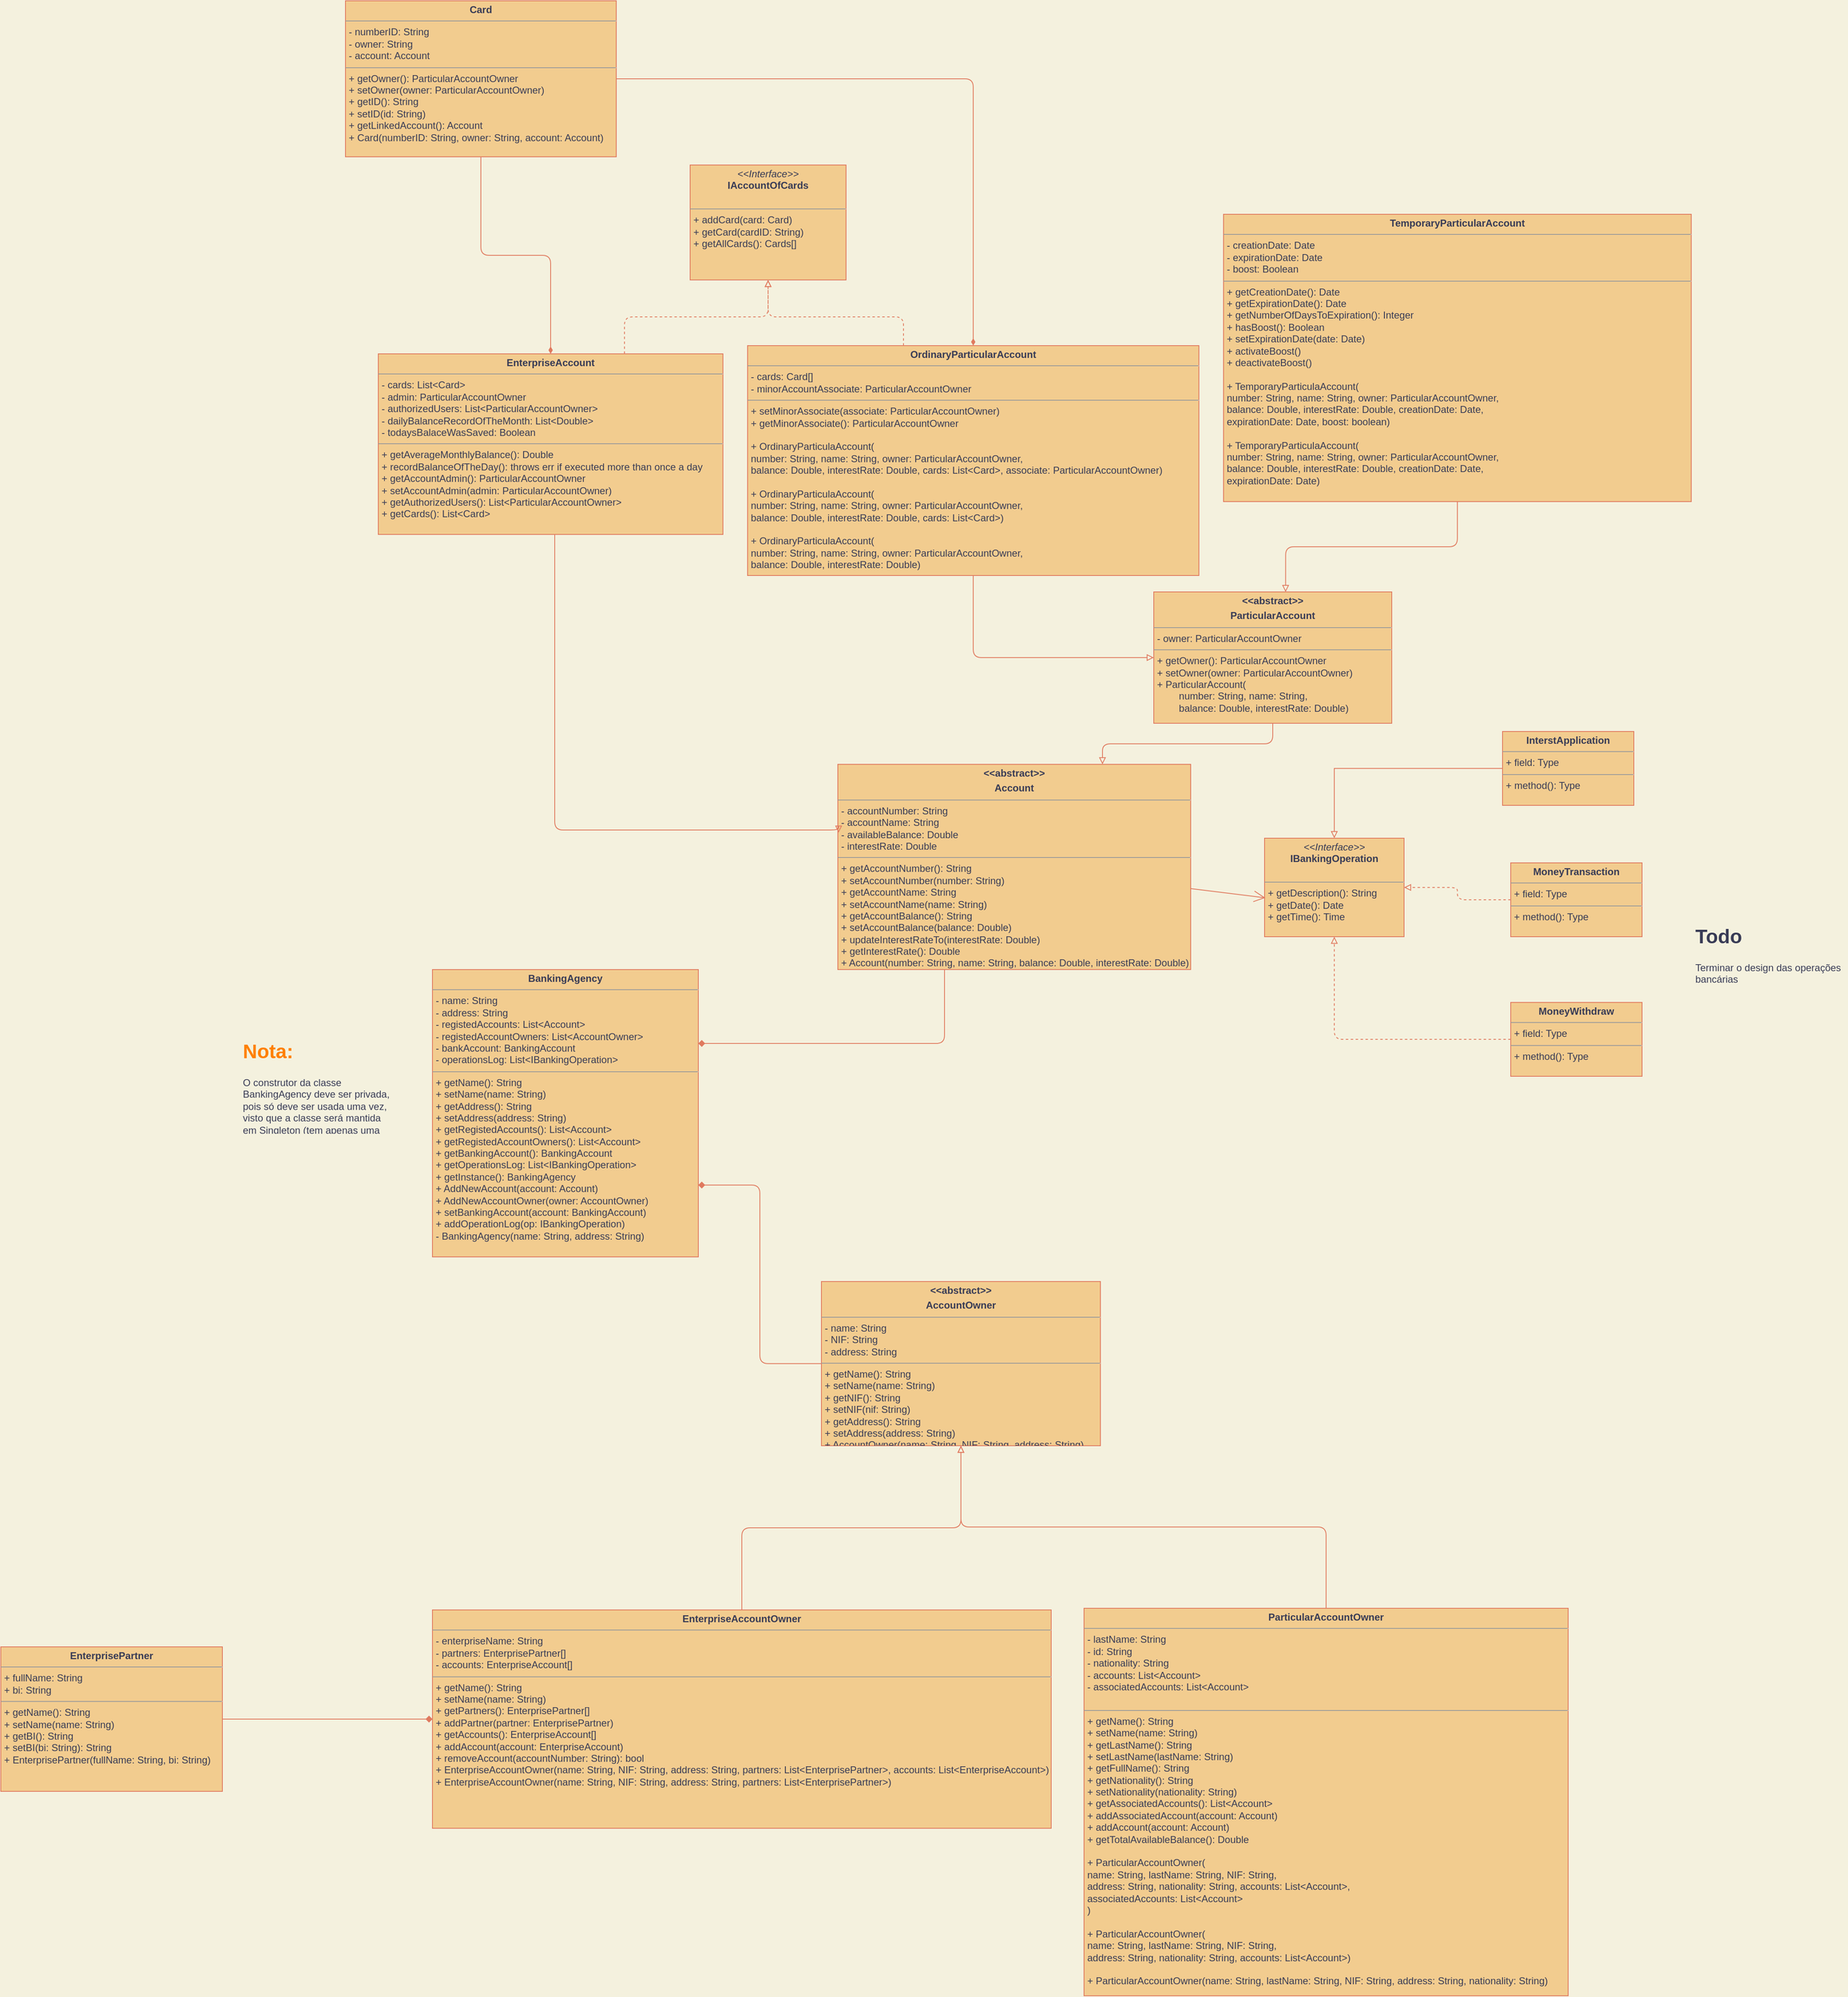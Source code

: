 <mxfile version="19.0.2" type="device" pages="2"><diagram id="ousxWg35AYfjlBtTbZrF" name="Diagrama de Classes"><mxGraphModel dx="2212" dy="2445" grid="1" gridSize="10" guides="1" tooltips="1" connect="1" arrows="1" fold="1" page="1" pageScale="1" pageWidth="1169" pageHeight="827" background="#F4F1DE" math="0" shadow="0"><root><mxCell id="0"/><mxCell id="1" parent="0"/><mxCell id="H2os6TV_ldwRoUmtqTk9-4" value="&lt;p style=&quot;margin:0px;margin-top:4px;text-align:center;&quot;&gt;&lt;i&gt;&amp;lt;&amp;lt;Interface&amp;gt;&amp;gt;&lt;/i&gt;&lt;br&gt;&lt;b&gt;IBankingOperation&lt;/b&gt;&lt;/p&gt;&lt;p style=&quot;margin:0px;margin-left:4px;&quot;&gt;&lt;br&gt;&lt;/p&gt;&lt;hr size=&quot;1&quot;&gt;&lt;p style=&quot;margin:0px;margin-left:4px;&quot;&gt;+ getDescription(): String&lt;/p&gt;&lt;p style=&quot;margin:0px;margin-left:4px;&quot;&gt;+ getDate(): Date&lt;/p&gt;&lt;p style=&quot;margin:0px;margin-left:4px;&quot;&gt;+ getTime(): Time&lt;/p&gt;" style="verticalAlign=top;align=left;overflow=fill;fontSize=12;fontFamily=Helvetica;html=1;rounded=0;sketch=0;fontColor=#393C56;strokeColor=#E07A5F;fillColor=#F2CC8F;" parent="1" vertex="1"><mxGeometry x="430" y="-480" width="170" height="120" as="geometry"/></mxCell><mxCell id="j645YOY_DeDUUwWAoGwS-6" style="edgeStyle=orthogonalEdgeStyle;rounded=1;sketch=0;orthogonalLoop=1;jettySize=auto;html=1;fontColor=#393C56;endArrow=diamond;endFill=1;strokeColor=#E07A5F;fillColor=#F2CC8F;" edge="1" parent="1" source="H2os6TV_ldwRoUmtqTk9-5" target="BHWuH3ZY-TkVMsLBX1ob-4"><mxGeometry relative="1" as="geometry"><Array as="points"><mxPoint x="40" y="-230"/></Array></mxGeometry></mxCell><mxCell id="H2os6TV_ldwRoUmtqTk9-5" value="&lt;p style=&quot;margin:0px;margin-top:4px;text-align:center;&quot;&gt;&lt;b&gt;&amp;lt;&amp;lt;abstract&amp;gt;&amp;gt;&lt;/b&gt;&lt;/p&gt;&lt;p style=&quot;margin:0px;margin-top:4px;text-align:center;&quot;&gt;&lt;b&gt;Account&lt;/b&gt;&lt;/p&gt;&lt;hr size=&quot;1&quot;&gt;&lt;p style=&quot;margin:0px;margin-left:4px;&quot;&gt;- accountNumber: String&lt;/p&gt;&lt;p style=&quot;margin:0px;margin-left:4px;&quot;&gt;- accountName: String&lt;/p&gt;&lt;p style=&quot;margin:0px;margin-left:4px;&quot;&gt;- availableBalance: Double&lt;/p&gt;&lt;p style=&quot;margin:0px;margin-left:4px;&quot;&gt;- interestRate: Double&lt;br&gt;&lt;/p&gt;&lt;hr size=&quot;1&quot;&gt;&lt;p style=&quot;margin:0px;margin-left:4px;&quot;&gt;+ getAccountNumber(): String&lt;/p&gt;&lt;p style=&quot;margin:0px;margin-left:4px;&quot;&gt;+ setAccountNumber(number: String)&lt;/p&gt;&lt;p style=&quot;margin:0px;margin-left:4px;&quot;&gt;+ getAccountName: String&lt;/p&gt;&lt;p style=&quot;margin:0px;margin-left:4px;&quot;&gt;+ setAccountName(name: String)&lt;/p&gt;&lt;p style=&quot;margin:0px;margin-left:4px;&quot;&gt;+ getAccountBalance(): String&lt;/p&gt;&lt;p style=&quot;margin:0px;margin-left:4px;&quot;&gt;+ setAccountBalance(balance: Double)&lt;/p&gt;&lt;p style=&quot;margin: 0px 0px 0px 4px;&quot;&gt;+ updateInterestRateTo(interestRate: Double)&lt;/p&gt;&lt;p style=&quot;margin: 0px 0px 0px 4px;&quot;&gt;+ getInterestRate(): Double&lt;/p&gt;&lt;p style=&quot;margin: 0px 0px 0px 4px;&quot;&gt;+ Account(number: String, name: String, balance: Double, interestRate: Double)&lt;/p&gt;" style="verticalAlign=top;align=left;overflow=fill;fontSize=12;fontFamily=Helvetica;html=1;rounded=0;sketch=0;fontColor=#393C56;strokeColor=#E07A5F;fillColor=#F2CC8F;" parent="1" vertex="1"><mxGeometry x="-90" y="-570" width="430" height="250" as="geometry"/></mxCell><mxCell id="j645YOY_DeDUUwWAoGwS-8" style="edgeStyle=orthogonalEdgeStyle;rounded=1;sketch=0;orthogonalLoop=1;jettySize=auto;html=1;entryX=0.75;entryY=0;entryDx=0;entryDy=0;fontColor=#393C56;endArrow=block;endFill=0;strokeColor=#E07A5F;fillColor=#F2CC8F;" edge="1" parent="1" source="H2os6TV_ldwRoUmtqTk9-7" target="H2os6TV_ldwRoUmtqTk9-5"><mxGeometry relative="1" as="geometry"/></mxCell><mxCell id="H2os6TV_ldwRoUmtqTk9-7" value="&lt;p style=&quot;margin:0px;margin-top:4px;text-align:center;&quot;&gt;&lt;b&gt;&amp;lt;&amp;lt;abstract&amp;gt;&amp;gt;&lt;/b&gt;&lt;/p&gt;&lt;p style=&quot;margin:0px;margin-top:4px;text-align:center;&quot;&gt;&lt;b&gt;ParticularAccount&lt;/b&gt;&lt;/p&gt;&lt;hr size=&quot;1&quot;&gt;&lt;p style=&quot;margin:0px;margin-left:4px;&quot;&gt;- owner: ParticularAccountOwner&lt;/p&gt;&lt;hr size=&quot;1&quot;&gt;&lt;p style=&quot;margin:0px;margin-left:4px;&quot;&gt;+ getOwner(): ParticularAccountOwner&lt;/p&gt;&lt;p style=&quot;margin:0px;margin-left:4px;&quot;&gt;+ setOwner(owner: ParticularAccountOwner)&lt;/p&gt;&lt;p style=&quot;margin:0px;margin-left:4px;&quot;&gt;+ ParticularAccount(&lt;/p&gt;&lt;p style=&quot;margin:0px;margin-left:4px;&quot;&gt;&lt;span style=&quot;white-space: pre;&quot;&gt;&#9;&lt;/span&gt;number: String, name: String,&lt;/p&gt;&lt;p style=&quot;margin:0px;margin-left:4px;&quot;&gt;&lt;span style=&quot;white-space: pre;&quot;&gt;&#9;&lt;/span&gt;balance: Double, interestRate: Double)&lt;/p&gt;" style="verticalAlign=top;align=left;overflow=fill;fontSize=12;fontFamily=Helvetica;html=1;rounded=0;sketch=0;fontColor=#393C56;strokeColor=#E07A5F;fillColor=#F2CC8F;" parent="1" vertex="1"><mxGeometry x="295" y="-780" width="290" height="160" as="geometry"/></mxCell><mxCell id="-Gj3jbPGeO7V0CyU_rHm-6" style="edgeStyle=orthogonalEdgeStyle;rounded=1;sketch=0;orthogonalLoop=1;jettySize=auto;html=1;entryX=0;entryY=0.5;entryDx=0;entryDy=0;fontColor=#393C56;endArrow=block;endFill=0;strokeColor=#E07A5F;fillColor=#F2CC8F;labelBackgroundColor=#F4F1DE;" parent="1" source="H2os6TV_ldwRoUmtqTk9-10" target="H2os6TV_ldwRoUmtqTk9-7" edge="1"><mxGeometry relative="1" as="geometry"/></mxCell><mxCell id="-Gj3jbPGeO7V0CyU_rHm-12" style="edgeStyle=orthogonalEdgeStyle;rounded=1;sketch=0;orthogonalLoop=1;jettySize=auto;html=1;dashed=1;fontColor=#393C56;endArrow=block;endFill=0;strokeColor=#E07A5F;fillColor=#F2CC8F;labelBackgroundColor=#F4F1DE;" parent="1" source="H2os6TV_ldwRoUmtqTk9-10" target="-Gj3jbPGeO7V0CyU_rHm-1" edge="1"><mxGeometry relative="1" as="geometry"><Array as="points"><mxPoint x="-10" y="-1115"/><mxPoint x="-175" y="-1115"/></Array></mxGeometry></mxCell><mxCell id="H2os6TV_ldwRoUmtqTk9-10" value="&lt;p style=&quot;margin:0px;margin-top:4px;text-align:center;&quot;&gt;&lt;b&gt;OrdinaryParticularAccount&lt;/b&gt;&lt;/p&gt;&lt;hr size=&quot;1&quot;&gt;&lt;p style=&quot;margin:0px;margin-left:4px;&quot;&gt;- cards: Card[]&lt;/p&gt;&lt;p style=&quot;margin:0px;margin-left:4px;&quot;&gt;- minorAccountAssociate: ParticularAccountOwner&lt;/p&gt;&lt;hr size=&quot;1&quot;&gt;&lt;p style=&quot;margin:0px;margin-left:4px;&quot;&gt;&lt;span style=&quot;background-color: initial;&quot;&gt;+ setMinorAssociate(associate: ParticularAccountOwner)&lt;/span&gt;&lt;/p&gt;&lt;p style=&quot;margin:0px;margin-left:4px;&quot;&gt;+ getMinorAssociate(): ParticularAccountOwner&lt;/p&gt;&lt;p style=&quot;margin:0px;margin-left:4px;&quot;&gt;&lt;br&gt;&lt;/p&gt;&lt;p style=&quot;margin:0px;margin-left:4px;&quot;&gt;+ OrdinaryParticulaAccount(&lt;/p&gt;&lt;p style=&quot;margin:0px;margin-left:4px;&quot;&gt;&lt;span style=&quot;&quot;&gt;&#9;&lt;/span&gt;number: String, name: String, owner: ParticularAccountOwner&lt;span style=&quot;background-color: initial;&quot;&gt;,&lt;/span&gt;&lt;/p&gt;&lt;p style=&quot;margin:0px;margin-left:4px;&quot;&gt;&lt;span style=&quot;background-color: initial;&quot;&gt;&lt;span style=&quot;&quot;&gt;&#9;&lt;/span&gt;balance: Double, interestRate: Double, cards: List&amp;lt;Card&amp;gt;, associate: ParticularAccountOwner&lt;/span&gt;&lt;span style=&quot;background-color: initial;&quot;&gt;)&lt;/span&gt;&lt;/p&gt;&lt;p style=&quot;margin:0px;margin-left:4px;&quot;&gt;&lt;span style=&quot;background-color: initial;&quot;&gt;&lt;br&gt;&lt;/span&gt;&lt;/p&gt;&lt;p style=&quot;margin: 0px 0px 0px 4px;&quot;&gt;+ OrdinaryParticulaAccount(&lt;/p&gt;&lt;p style=&quot;margin: 0px 0px 0px 4px;&quot;&gt;&lt;span style=&quot;&quot;&gt;&#9;&lt;/span&gt;number: String, name: String, owner: ParticularAccountOwner&lt;span style=&quot;background-color: initial;&quot;&gt;,&lt;/span&gt;&lt;/p&gt;&lt;p style=&quot;margin: 0px 0px 0px 4px;&quot;&gt;&lt;span style=&quot;background-color: initial;&quot;&gt;&lt;span style=&quot;&quot;&gt;&#9;&lt;/span&gt;balance: Double, interestRate: Double, cards: List&amp;lt;Card&amp;gt;&lt;/span&gt;&lt;span style=&quot;background-color: initial;&quot;&gt;)&lt;/span&gt;&lt;/p&gt;&lt;p style=&quot;margin: 0px 0px 0px 4px;&quot;&gt;&lt;span style=&quot;background-color: initial;&quot;&gt;&lt;br&gt;&lt;/span&gt;&lt;/p&gt;&lt;p style=&quot;margin: 0px 0px 0px 4px;&quot;&gt;+ OrdinaryParticulaAccount(&lt;/p&gt;&lt;p style=&quot;margin: 0px 0px 0px 4px;&quot;&gt;&lt;span style=&quot;&quot;&gt;&#9;&lt;/span&gt;number: String, name: String, owner: ParticularAccountOwner&lt;span style=&quot;background-color: initial;&quot;&gt;,&lt;/span&gt;&lt;/p&gt;&lt;p style=&quot;margin: 0px 0px 0px 4px;&quot;&gt;&lt;span style=&quot;background-color: initial;&quot;&gt;&lt;span style=&quot;&quot;&gt;&#9;&lt;/span&gt;balance: Double, interestRate: Double&lt;/span&gt;&lt;span style=&quot;background-color: initial;&quot;&gt;)&lt;/span&gt;&lt;/p&gt;" style="verticalAlign=top;align=left;overflow=fill;fontSize=12;fontFamily=Helvetica;html=1;rounded=0;sketch=0;fontColor=#393C56;strokeColor=#E07A5F;fillColor=#F2CC8F;" parent="1" vertex="1"><mxGeometry x="-200" y="-1080" width="550" height="280" as="geometry"/></mxCell><mxCell id="-Gj3jbPGeO7V0CyU_rHm-7" style="edgeStyle=orthogonalEdgeStyle;rounded=1;sketch=0;orthogonalLoop=1;jettySize=auto;html=1;entryX=0.554;entryY=0.001;entryDx=0;entryDy=0;entryPerimeter=0;fontColor=#393C56;endArrow=block;endFill=0;strokeColor=#E07A5F;fillColor=#F2CC8F;labelBackgroundColor=#F4F1DE;" parent="1" source="H2os6TV_ldwRoUmtqTk9-11" target="H2os6TV_ldwRoUmtqTk9-7" edge="1"><mxGeometry relative="1" as="geometry"/></mxCell><mxCell id="H2os6TV_ldwRoUmtqTk9-11" value="&lt;p style=&quot;margin:0px;margin-top:4px;text-align:center;&quot;&gt;&lt;b&gt;TemporaryParticularAccount&lt;/b&gt;&lt;/p&gt;&lt;hr size=&quot;1&quot;&gt;&lt;p style=&quot;margin:0px;margin-left:4px;&quot;&gt;- creationDate: Date&lt;/p&gt;&lt;p style=&quot;margin:0px;margin-left:4px;&quot;&gt;- expirationDate: Date&lt;/p&gt;&lt;p style=&quot;margin:0px;margin-left:4px;&quot;&gt;- boost: Boolean&lt;/p&gt;&lt;hr size=&quot;1&quot;&gt;&lt;p style=&quot;margin:0px;margin-left:4px;&quot;&gt;+ getCreationDate(): Date&lt;/p&gt;&lt;p style=&quot;margin:0px;margin-left:4px;&quot;&gt;+ getExpirationDate(): Date&lt;/p&gt;&lt;p style=&quot;margin:0px;margin-left:4px;&quot;&gt;+ getNumberOfDaysToExpiration(): Integer&lt;/p&gt;&lt;p style=&quot;margin:0px;margin-left:4px;&quot;&gt;+ hasBoost(): Boolean&lt;/p&gt;&lt;p style=&quot;margin:0px;margin-left:4px;&quot;&gt;+ setExpirationDate(date: Date)&lt;/p&gt;&lt;p style=&quot;margin:0px;margin-left:4px;&quot;&gt;+ activateBoost()&lt;/p&gt;&lt;p style=&quot;margin:0px;margin-left:4px;&quot;&gt;+ deactivateBoost()&lt;/p&gt;&lt;p style=&quot;margin:0px;margin-left:4px;&quot;&gt;&lt;br&gt;&lt;/p&gt;&lt;p style=&quot;margin: 0px 0px 0px 4px;&quot;&gt;+ TemporaryParticulaAccount(&lt;/p&gt;&lt;p style=&quot;margin: 0px 0px 0px 4px;&quot;&gt;&lt;span style=&quot;&quot;&gt;&#9;&lt;/span&gt;&lt;span style=&quot;&quot;&gt;&#9;&lt;/span&gt;number: String, name: String, owner: ParticularAccountOwner&lt;span style=&quot;background-color: initial;&quot;&gt;,&lt;/span&gt;&lt;/p&gt;&lt;p style=&quot;margin: 0px 0px 0px 4px;&quot;&gt;&lt;span style=&quot;background-color: initial;&quot;&gt;&lt;span style=&quot;&quot;&gt;&#9;&lt;/span&gt;&lt;span style=&quot;&quot;&gt;&#9;&lt;/span&gt;balance: Double, interestRate: Double, creationDate: Date,&lt;/span&gt;&lt;/p&gt;&lt;p style=&quot;margin: 0px 0px 0px 4px;&quot;&gt;&lt;span style=&quot;background-color: initial;&quot;&gt;&lt;span style=&quot;&quot;&gt;&#9;&lt;/span&gt;expirationDate: Date, boost: boolean&lt;/span&gt;&lt;span style=&quot;background-color: initial;&quot;&gt;)&lt;/span&gt;&lt;/p&gt;&lt;p style=&quot;margin: 0px 0px 0px 4px;&quot;&gt;&lt;span style=&quot;background-color: initial;&quot;&gt;&lt;br&gt;&lt;/span&gt;&lt;/p&gt;&lt;p style=&quot;margin: 0px 0px 0px 4px;&quot;&gt;+ TemporaryParticulaAccount(&lt;/p&gt;&lt;p style=&quot;margin: 0px 0px 0px 4px;&quot;&gt;&lt;span style=&quot;&quot;&gt;&#9;&lt;/span&gt;number: String, name: String, owner: ParticularAccountOwner&lt;span style=&quot;background-color: initial;&quot;&gt;,&lt;/span&gt;&lt;/p&gt;&lt;p style=&quot;margin: 0px 0px 0px 4px;&quot;&gt;&lt;span style=&quot;background-color: initial;&quot;&gt;&lt;span style=&quot;&quot;&gt;&#9;&lt;/span&gt;balance: Double, interestRate: Double, creationDate: Date,&lt;/span&gt;&lt;/p&gt;&lt;p style=&quot;margin: 0px 0px 0px 4px;&quot;&gt;&lt;span style=&quot;background-color: initial;&quot;&gt;&lt;span style=&quot;&quot;&gt;&#9;&lt;/span&gt;expirationDate: Date&lt;/span&gt;&lt;span style=&quot;background-color: initial;&quot;&gt;)&lt;/span&gt;&lt;/p&gt;" style="verticalAlign=top;align=left;overflow=fill;fontSize=12;fontFamily=Helvetica;html=1;rounded=0;sketch=0;fontColor=#393C56;strokeColor=#E07A5F;fillColor=#F2CC8F;" parent="1" vertex="1"><mxGeometry x="380" y="-1240" width="570" height="350" as="geometry"/></mxCell><mxCell id="-Gj3jbPGeO7V0CyU_rHm-4" style="edgeStyle=orthogonalEdgeStyle;rounded=1;sketch=0;orthogonalLoop=1;jettySize=auto;html=1;entryX=0.002;entryY=0.333;entryDx=0;entryDy=0;entryPerimeter=0;fontColor=#393C56;endArrow=block;endFill=0;strokeColor=#E07A5F;fillColor=#F2CC8F;labelBackgroundColor=#F4F1DE;" parent="1" source="H2os6TV_ldwRoUmtqTk9-13" target="H2os6TV_ldwRoUmtqTk9-5" edge="1"><mxGeometry relative="1" as="geometry"><Array as="points"><mxPoint x="-435" y="-490"/></Array></mxGeometry></mxCell><mxCell id="-Gj3jbPGeO7V0CyU_rHm-11" style="edgeStyle=orthogonalEdgeStyle;rounded=1;sketch=0;orthogonalLoop=1;jettySize=auto;html=1;fontColor=#393C56;endArrow=block;endFill=0;strokeColor=#E07A5F;fillColor=#F2CC8F;dashed=1;labelBackgroundColor=#F4F1DE;" parent="1" source="H2os6TV_ldwRoUmtqTk9-13" target="-Gj3jbPGeO7V0CyU_rHm-1" edge="1"><mxGeometry relative="1" as="geometry"><Array as="points"><mxPoint x="-350" y="-1115"/><mxPoint x="-175" y="-1115"/></Array></mxGeometry></mxCell><mxCell id="H2os6TV_ldwRoUmtqTk9-13" value="&lt;p style=&quot;margin:0px;margin-top:4px;text-align:center;&quot;&gt;&lt;b&gt;EnterpriseAccount&lt;/b&gt;&lt;/p&gt;&lt;hr size=&quot;1&quot;&gt;&lt;p style=&quot;margin:0px;margin-left:4px;&quot;&gt;- cards: List&amp;lt;Card&amp;gt;&lt;/p&gt;&lt;p style=&quot;margin:0px;margin-left:4px;&quot;&gt;- admin: ParticularAccountOwner&lt;/p&gt;&lt;p style=&quot;margin:0px;margin-left:4px;&quot;&gt;&lt;span style=&quot;background-color: initial;&quot;&gt;- authorizedUsers: List&amp;lt;ParticularAccountOwner&amp;gt;&lt;/span&gt;&lt;br&gt;&lt;/p&gt;&lt;p style=&quot;margin:0px;margin-left:4px;&quot;&gt;- dailyBalanceRecordOfTheMonth: List&amp;lt;Double&amp;gt;&lt;/p&gt;&lt;p style=&quot;margin:0px;margin-left:4px;&quot;&gt;- todaysBalaceWasSaved: Boolean&lt;/p&gt;&lt;hr size=&quot;1&quot;&gt;&lt;p style=&quot;margin:0px;margin-left:4px;&quot;&gt;+ getAverageMonthlyBalance(): Double&lt;/p&gt;&lt;p style=&quot;margin:0px;margin-left:4px;&quot;&gt;+ recordBalanceOfTheDay(): throws err if executed more than once a day&lt;/p&gt;&lt;p style=&quot;margin:0px;margin-left:4px;&quot;&gt;&lt;span style=&quot;background-color: initial;&quot;&gt;+ getAccountAdmin(): ParticularAccountOwner&lt;/span&gt;&lt;br&gt;&lt;/p&gt;&lt;p style=&quot;margin:0px;margin-left:4px;&quot;&gt;+ setAccountAdmin(admin: ParticularAccountOwner)&lt;/p&gt;&lt;p style=&quot;margin:0px;margin-left:4px;&quot;&gt;+ getAuthorizedUsers(): List&amp;lt;ParticularAccountOwner&amp;gt;&lt;/p&gt;&lt;p style=&quot;margin:0px;margin-left:4px;&quot;&gt;+ getCards(): List&amp;lt;Card&amp;gt;&lt;/p&gt;&lt;p style=&quot;margin:0px;margin-left:4px;&quot;&gt;&lt;br&gt;&lt;/p&gt;" style="verticalAlign=top;align=left;overflow=fill;fontSize=12;fontFamily=Helvetica;html=1;rounded=0;sketch=0;fontColor=#393C56;strokeColor=#E07A5F;fillColor=#F2CC8F;" parent="1" vertex="1"><mxGeometry x="-650" y="-1070" width="420" height="220" as="geometry"/></mxCell><mxCell id="-Gj3jbPGeO7V0CyU_rHm-1" value="&lt;p style=&quot;margin:0px;margin-top:4px;text-align:center;&quot;&gt;&lt;i&gt;&amp;lt;&amp;lt;Interface&amp;gt;&amp;gt;&lt;/i&gt;&lt;br&gt;&lt;b&gt;IAccountOfCards&lt;/b&gt;&lt;/p&gt;&lt;p style=&quot;margin:0px;margin-left:4px;&quot;&gt;&lt;br&gt;&lt;/p&gt;&lt;hr size=&quot;1&quot;&gt;&lt;p style=&quot;margin:0px;margin-left:4px;&quot;&gt;+ addCard(card: Card)&lt;/p&gt;&lt;p style=&quot;margin:0px;margin-left:4px;&quot;&gt;+ getCard(cardID: String)&lt;/p&gt;&lt;p style=&quot;margin:0px;margin-left:4px;&quot;&gt;+ getAllCards(): Cards[]&lt;/p&gt;" style="verticalAlign=top;align=left;overflow=fill;fontSize=12;fontFamily=Helvetica;html=1;rounded=0;sketch=0;fontColor=#393C56;strokeColor=#E07A5F;fillColor=#F2CC8F;" parent="1" vertex="1"><mxGeometry x="-270" y="-1300" width="190" height="140" as="geometry"/></mxCell><mxCell id="-Gj3jbPGeO7V0CyU_rHm-9" style="edgeStyle=orthogonalEdgeStyle;rounded=1;sketch=0;orthogonalLoop=1;jettySize=auto;html=1;fontColor=#393C56;endArrow=diamondThin;endFill=1;strokeColor=#E07A5F;fillColor=#F2CC8F;labelBackgroundColor=#F4F1DE;" parent="1" source="-Gj3jbPGeO7V0CyU_rHm-2" target="H2os6TV_ldwRoUmtqTk9-13" edge="1"><mxGeometry relative="1" as="geometry"/></mxCell><mxCell id="-Gj3jbPGeO7V0CyU_rHm-10" style="edgeStyle=orthogonalEdgeStyle;rounded=1;sketch=0;orthogonalLoop=1;jettySize=auto;html=1;entryX=0.5;entryY=0;entryDx=0;entryDy=0;fontColor=#393C56;endArrow=diamondThin;endFill=1;strokeColor=#E07A5F;fillColor=#F2CC8F;labelBackgroundColor=#F4F1DE;" parent="1" source="-Gj3jbPGeO7V0CyU_rHm-2" target="H2os6TV_ldwRoUmtqTk9-10" edge="1"><mxGeometry relative="1" as="geometry"/></mxCell><mxCell id="-Gj3jbPGeO7V0CyU_rHm-2" value="&lt;p style=&quot;margin:0px;margin-top:4px;text-align:center;&quot;&gt;&lt;b&gt;Card&lt;/b&gt;&lt;/p&gt;&lt;hr size=&quot;1&quot;&gt;&lt;p style=&quot;margin:0px;margin-left:4px;&quot;&gt;- numberID: String&lt;/p&gt;&lt;p style=&quot;margin:0px;margin-left:4px;&quot;&gt;- owner: String&lt;/p&gt;&lt;p style=&quot;margin:0px;margin-left:4px;&quot;&gt;- account: Account&lt;/p&gt;&lt;hr size=&quot;1&quot;&gt;&lt;p style=&quot;margin:0px;margin-left:4px;&quot;&gt;+ getOwner(): ParticularAccountOwner&lt;/p&gt;&lt;p style=&quot;margin:0px;margin-left:4px;&quot;&gt;+ setOwner(owner: ParticularAccountOwner)&lt;/p&gt;&lt;p style=&quot;margin:0px;margin-left:4px;&quot;&gt;+ getID(): String&lt;/p&gt;&lt;p style=&quot;margin:0px;margin-left:4px;&quot;&gt;+ setID(id: String)&lt;/p&gt;&lt;p style=&quot;margin:0px;margin-left:4px;&quot;&gt;+ getLinkedAccount(): Account&lt;/p&gt;&lt;p style=&quot;margin:0px;margin-left:4px;&quot;&gt;+ Card(numberID: String, owner: String, account: Account)&lt;/p&gt;" style="verticalAlign=top;align=left;overflow=fill;fontSize=12;fontFamily=Helvetica;html=1;rounded=0;sketch=0;fontColor=#393C56;strokeColor=#E07A5F;fillColor=#F2CC8F;" parent="1" vertex="1"><mxGeometry x="-690" y="-1500" width="330" height="190" as="geometry"/></mxCell><mxCell id="-Gj3jbPGeO7V0CyU_rHm-8" value="" style="endArrow=open;endFill=1;endSize=12;html=1;rounded=1;sketch=0;fontColor=#393C56;strokeColor=#E07A5F;fillColor=#F2CC8F;entryX=0.006;entryY=0.605;entryDx=0;entryDy=0;entryPerimeter=0;labelBackgroundColor=#F4F1DE;" parent="1" source="H2os6TV_ldwRoUmtqTk9-5" target="H2os6TV_ldwRoUmtqTk9-4" edge="1"><mxGeometry width="160" relative="1" as="geometry"><mxPoint x="-140" y="-550" as="sourcePoint"/><mxPoint x="20" y="-550" as="targetPoint"/></mxGeometry></mxCell><mxCell id="j645YOY_DeDUUwWAoGwS-7" style="edgeStyle=orthogonalEdgeStyle;rounded=1;sketch=0;orthogonalLoop=1;jettySize=auto;html=1;entryX=1;entryY=0.75;entryDx=0;entryDy=0;fontColor=#393C56;endArrow=diamond;endFill=1;strokeColor=#E07A5F;fillColor=#F2CC8F;" edge="1" parent="1" source="-Gj3jbPGeO7V0CyU_rHm-13" target="BHWuH3ZY-TkVMsLBX1ob-4"><mxGeometry relative="1" as="geometry"/></mxCell><mxCell id="-Gj3jbPGeO7V0CyU_rHm-13" value="&lt;p style=&quot;margin:0px;margin-top:4px;text-align:center;&quot;&gt;&lt;b&gt;&amp;lt;&amp;lt;abstract&amp;gt;&amp;gt;&lt;/b&gt;&lt;/p&gt;&lt;p style=&quot;margin:0px;margin-top:4px;text-align:center;&quot;&gt;&lt;b&gt;AccountOwner&lt;/b&gt;&lt;/p&gt;&lt;hr size=&quot;1&quot;&gt;&lt;p style=&quot;margin:0px;margin-left:4px;&quot;&gt;- name: String&lt;/p&gt;&lt;p style=&quot;margin:0px;margin-left:4px;&quot;&gt;- NIF: String&lt;/p&gt;&lt;p style=&quot;margin:0px;margin-left:4px;&quot;&gt;- address: String&lt;/p&gt;&lt;hr size=&quot;1&quot;&gt;&lt;p style=&quot;margin:0px;margin-left:4px;&quot;&gt;+ getName(): String&lt;/p&gt;&lt;p style=&quot;margin:0px;margin-left:4px;&quot;&gt;+ setName(name: String)&lt;/p&gt;&lt;p style=&quot;margin:0px;margin-left:4px;&quot;&gt;+ getNIF(): String&lt;/p&gt;&lt;p style=&quot;margin:0px;margin-left:4px;&quot;&gt;+ setNIF(nif: String)&lt;/p&gt;&lt;p style=&quot;margin:0px;margin-left:4px;&quot;&gt;+ getAddress(): String&lt;/p&gt;&lt;p style=&quot;margin:0px;margin-left:4px;&quot;&gt;+ setAddress(address: String)&lt;/p&gt;&lt;p style=&quot;margin:0px;margin-left:4px;&quot;&gt;+ AccountOwner(name: String, NIF: String, address: String)&lt;/p&gt;" style="verticalAlign=top;align=left;overflow=fill;fontSize=12;fontFamily=Helvetica;html=1;rounded=0;sketch=0;fontColor=#393C56;strokeColor=#E07A5F;fillColor=#F2CC8F;" parent="1" vertex="1"><mxGeometry x="-110" y="60" width="340" height="200" as="geometry"/></mxCell><mxCell id="-Gj3jbPGeO7V0CyU_rHm-21" style="edgeStyle=orthogonalEdgeStyle;rounded=1;sketch=0;orthogonalLoop=1;jettySize=auto;html=1;fontColor=#393C56;endArrow=block;endFill=0;strokeColor=#E07A5F;fillColor=#F2CC8F;labelBackgroundColor=#F4F1DE;" parent="1" source="-Gj3jbPGeO7V0CyU_rHm-16" target="-Gj3jbPGeO7V0CyU_rHm-13" edge="1"><mxGeometry relative="1" as="geometry"/></mxCell><mxCell id="-Gj3jbPGeO7V0CyU_rHm-16" value="&lt;p style=&quot;margin:0px;margin-top:4px;text-align:center;&quot;&gt;&lt;b&gt;ParticularAccountOwner&lt;/b&gt;&lt;/p&gt;&lt;hr size=&quot;1&quot;&gt;&lt;p style=&quot;margin:0px;margin-left:4px;&quot;&gt;&lt;span style=&quot;background-color: initial;&quot;&gt;- lastName: String&lt;/span&gt;&lt;/p&gt;&lt;p style=&quot;margin:0px;margin-left:4px;&quot;&gt;- id: String&lt;/p&gt;&lt;p style=&quot;margin:0px;margin-left:4px;&quot;&gt;- nationality: String&lt;/p&gt;&lt;p style=&quot;margin:0px;margin-left:4px;&quot;&gt;- accounts: List&amp;lt;Account&amp;gt;&lt;/p&gt;&lt;p style=&quot;margin:0px;margin-left:4px;&quot;&gt;&lt;span style=&quot;background-color: initial;&quot;&gt;- associatedAccounts: List&amp;lt;Account&amp;gt;&lt;/span&gt;&lt;/p&gt;&lt;br&gt;&lt;hr size=&quot;1&quot;&gt;&lt;p style=&quot;margin:0px;margin-left:4px;&quot;&gt;+ getName(): String&lt;/p&gt;&lt;p style=&quot;margin:0px;margin-left:4px;&quot;&gt;+ setName(name: String)&lt;/p&gt;&lt;p style=&quot;margin:0px;margin-left:4px;&quot;&gt;+ getLastName(): String&lt;/p&gt;&lt;p style=&quot;margin:0px;margin-left:4px;&quot;&gt;+ setLastName(lastName: String)&lt;/p&gt;&lt;p style=&quot;margin:0px;margin-left:4px;&quot;&gt;+ getFullName(): String&lt;/p&gt;&lt;p style=&quot;margin:0px;margin-left:4px;&quot;&gt;+ getNationality(): String&lt;/p&gt;&lt;p style=&quot;margin:0px;margin-left:4px;&quot;&gt;+ setNationality(nationality: String)&lt;/p&gt;&lt;p style=&quot;margin:0px;margin-left:4px;&quot;&gt;+ getAssociatedAccounts(): List&amp;lt;Account&amp;gt;&lt;/p&gt;&lt;p style=&quot;margin:0px;margin-left:4px;&quot;&gt;+ addAssociatedAccount(account: Account)&lt;/p&gt;&lt;p style=&quot;margin:0px;margin-left:4px;&quot;&gt;+ addAccount(account: Account)&lt;/p&gt;&lt;p style=&quot;margin:0px;margin-left:4px;&quot;&gt;+ getTotalAvailableBalance(): Double&lt;/p&gt;&lt;p style=&quot;margin:0px;margin-left:4px;&quot;&gt;&lt;br&gt;&lt;/p&gt;&lt;p style=&quot;margin:0px;margin-left:4px;&quot;&gt;+ ParticularAccountOwner(&lt;/p&gt;&lt;p style=&quot;margin:0px;margin-left:4px;&quot;&gt;&lt;span style=&quot;&quot;&gt;&#9;&lt;/span&gt;name: String, lastName: String, NIF: String,&lt;/p&gt;&lt;p style=&quot;margin:0px;margin-left:4px;&quot;&gt;&lt;span style=&quot;&quot;&gt;&#9;&lt;/span&gt;address: String, nationality: String, accounts: List&amp;lt;Account&amp;gt;,&lt;/p&gt;&lt;p style=&quot;margin:0px;margin-left:4px;&quot;&gt;&lt;span style=&quot;&quot;&gt;&#9;&lt;/span&gt;associatedAccounts: List&amp;lt;Account&amp;gt;&lt;/p&gt;&lt;p style=&quot;margin:0px;margin-left:4px;&quot;&gt;)&lt;/p&gt;&lt;p style=&quot;margin:0px;margin-left:4px;&quot;&gt;&lt;br&gt;&lt;/p&gt;&lt;p style=&quot;margin:0px;margin-left:4px;&quot;&gt;+ ParticularAccountOwner(&lt;/p&gt;&lt;p style=&quot;margin:0px;margin-left:4px;&quot;&gt;&lt;span style=&quot;&quot;&gt;&#9;&lt;/span&gt;name: String, lastName: String, NIF: String,&amp;nbsp;&lt;/p&gt;&lt;p style=&quot;margin:0px;margin-left:4px;&quot;&gt;&lt;span style=&quot;&quot;&gt;&#9;&lt;/span&gt;address: String, nationality: String, accounts: List&amp;lt;Account&amp;gt;)&lt;/p&gt;&lt;p style=&quot;margin:0px;margin-left:4px;&quot;&gt;&lt;br&gt;&lt;/p&gt;&lt;p style=&quot;margin:0px;margin-left:4px;&quot;&gt;+ ParticularAccountOwner(&lt;span style=&quot;background-color: initial;&quot;&gt;name: String, lastName: String, NIF: String,&amp;nbsp;&lt;/span&gt;&lt;span style=&quot;background-color: initial;&quot;&gt;address: String, nationality: String)&lt;/span&gt;&lt;/p&gt;" style="verticalAlign=top;align=left;overflow=fill;fontSize=12;fontFamily=Helvetica;html=1;rounded=0;sketch=0;fontColor=#393C56;strokeColor=#E07A5F;fillColor=#F2CC8F;" parent="1" vertex="1"><mxGeometry x="210" y="458" width="590" height="472" as="geometry"/></mxCell><mxCell id="-Gj3jbPGeO7V0CyU_rHm-20" style="edgeStyle=orthogonalEdgeStyle;rounded=1;sketch=0;orthogonalLoop=1;jettySize=auto;html=1;fontColor=#393C56;endArrow=block;endFill=0;strokeColor=#E07A5F;fillColor=#F2CC8F;labelBackgroundColor=#F4F1DE;" parent="1" source="-Gj3jbPGeO7V0CyU_rHm-17" target="-Gj3jbPGeO7V0CyU_rHm-13" edge="1"><mxGeometry relative="1" as="geometry"/></mxCell><mxCell id="-Gj3jbPGeO7V0CyU_rHm-17" value="&lt;p style=&quot;margin:0px;margin-top:4px;text-align:center;&quot;&gt;&lt;b&gt;EnterpriseAccountOwner&lt;/b&gt;&lt;/p&gt;&lt;hr size=&quot;1&quot;&gt;&lt;p style=&quot;margin:0px;margin-left:4px;&quot;&gt;- enterpriseName: String&lt;/p&gt;&lt;p style=&quot;margin:0px;margin-left:4px;&quot;&gt;- partners: EnterprisePartner[]&lt;/p&gt;&lt;p style=&quot;margin:0px;margin-left:4px;&quot;&gt;- accounts: EnterpriseAccount[]&lt;/p&gt;&lt;hr size=&quot;1&quot;&gt;&lt;p style=&quot;margin:0px;margin-left:4px;&quot;&gt;+ getName(): String&lt;/p&gt;&lt;p style=&quot;margin:0px;margin-left:4px;&quot;&gt;+ setName(name: String)&lt;/p&gt;&lt;p style=&quot;margin:0px;margin-left:4px;&quot;&gt;+ getPartners(): EnterprisePartner[]&lt;/p&gt;&lt;p style=&quot;margin:0px;margin-left:4px;&quot;&gt;+ addPartner(partner: EnterprisePartner)&lt;/p&gt;&lt;p style=&quot;margin:0px;margin-left:4px;&quot;&gt;+ getAccounts(): EnterpriseAccount[]&lt;/p&gt;&lt;p style=&quot;margin:0px;margin-left:4px;&quot;&gt;+ addAccount(account: EnterpriseAccount)&lt;/p&gt;&lt;p style=&quot;margin:0px;margin-left:4px;&quot;&gt;+ removeAccount(accountNumber: String): bool&lt;/p&gt;&lt;p style=&quot;margin:0px;margin-left:4px;&quot;&gt;+ EnterpriseAccountOwner(name: String, NIF: String, address: String, partners: List&amp;lt;EnterprisePartner&amp;gt;, accounts: List&amp;lt;EnterpriseAccount&amp;gt;)&lt;/p&gt;&lt;p style=&quot;margin:0px;margin-left:4px;&quot;&gt;+ EnterpriseAccountOwner(name: String, NIF: String, address: String, partners: List&amp;lt;EnterprisePartner&amp;gt;)&lt;/p&gt;" style="verticalAlign=top;align=left;overflow=fill;fontSize=12;fontFamily=Helvetica;html=1;rounded=0;sketch=0;fontColor=#393C56;strokeColor=#E07A5F;fillColor=#F2CC8F;" parent="1" vertex="1"><mxGeometry x="-584" y="460" width="754" height="266" as="geometry"/></mxCell><mxCell id="-Gj3jbPGeO7V0CyU_rHm-23" style="edgeStyle=orthogonalEdgeStyle;rounded=1;sketch=0;orthogonalLoop=1;jettySize=auto;html=1;fontColor=#393C56;endArrow=diamond;endFill=1;strokeColor=#E07A5F;fillColor=#F2CC8F;labelBackgroundColor=#F4F1DE;" parent="1" source="-Gj3jbPGeO7V0CyU_rHm-18" target="-Gj3jbPGeO7V0CyU_rHm-17" edge="1"><mxGeometry relative="1" as="geometry"/></mxCell><mxCell id="-Gj3jbPGeO7V0CyU_rHm-18" value="&lt;p style=&quot;margin:0px;margin-top:4px;text-align:center;&quot;&gt;&lt;b&gt;EnterprisePartner&lt;/b&gt;&lt;/p&gt;&lt;hr size=&quot;1&quot;&gt;&lt;p style=&quot;margin:0px;margin-left:4px;&quot;&gt;+ fullName: String&lt;/p&gt;&lt;p style=&quot;margin:0px;margin-left:4px;&quot;&gt;+ bi: String&lt;br&gt;&lt;/p&gt;&lt;hr size=&quot;1&quot;&gt;&lt;p style=&quot;margin:0px;margin-left:4px;&quot;&gt;+ getName(): String&lt;/p&gt;&lt;p style=&quot;margin:0px;margin-left:4px;&quot;&gt;+ setName(name: String)&lt;/p&gt;&lt;p style=&quot;margin:0px;margin-left:4px;&quot;&gt;+ getBI(): String&lt;/p&gt;&lt;p style=&quot;margin:0px;margin-left:4px;&quot;&gt;+ setBI(bi: String): String&lt;/p&gt;&lt;p style=&quot;margin:0px;margin-left:4px;&quot;&gt;+ EnterprisePartner(fullName: String, bi: String)&lt;/p&gt;&lt;p style=&quot;margin:0px;margin-left:4px;&quot;&gt;&lt;br&gt;&lt;/p&gt;" style="verticalAlign=top;align=left;overflow=fill;fontSize=12;fontFamily=Helvetica;html=1;rounded=0;sketch=0;fontColor=#393C56;strokeColor=#E07A5F;fillColor=#F2CC8F;" parent="1" vertex="1"><mxGeometry x="-1110" y="505" width="270" height="176" as="geometry"/></mxCell><mxCell id="j645YOY_DeDUUwWAoGwS-2" style="edgeStyle=orthogonalEdgeStyle;rounded=0;orthogonalLoop=1;jettySize=auto;html=1;fontColor=#393C56;endArrow=block;endFill=0;fillColor=#F2CC8F;strokeColor=#E07A5F;labelBackgroundColor=#F4F1DE;" edge="1" parent="1" source="-Gj3jbPGeO7V0CyU_rHm-24" target="H2os6TV_ldwRoUmtqTk9-4"><mxGeometry relative="1" as="geometry"><Array as="points"><mxPoint x="515" y="-565"/></Array></mxGeometry></mxCell><mxCell id="-Gj3jbPGeO7V0CyU_rHm-24" value="&lt;p style=&quot;margin:0px;margin-top:4px;text-align:center;&quot;&gt;&lt;b&gt;InterstApplication&lt;/b&gt;&lt;/p&gt;&lt;hr size=&quot;1&quot;&gt;&lt;p style=&quot;margin:0px;margin-left:4px;&quot;&gt;+ field: Type&lt;/p&gt;&lt;hr size=&quot;1&quot;&gt;&lt;p style=&quot;margin:0px;margin-left:4px;&quot;&gt;+ method(): Type&lt;/p&gt;" style="verticalAlign=top;align=left;overflow=fill;fontSize=12;fontFamily=Helvetica;html=1;rounded=0;sketch=0;fontColor=#393C56;strokeColor=#E07A5F;fillColor=#F2CC8F;" parent="1" vertex="1"><mxGeometry x="720" y="-610" width="160" height="90" as="geometry"/></mxCell><mxCell id="j645YOY_DeDUUwWAoGwS-4" style="edgeStyle=orthogonalEdgeStyle;rounded=1;sketch=0;orthogonalLoop=1;jettySize=auto;html=1;fontColor=#393C56;strokeColor=#E07A5F;fillColor=#F2CC8F;dashed=1;endArrow=block;endFill=0;" edge="1" parent="1" source="BHWuH3ZY-TkVMsLBX1ob-1" target="H2os6TV_ldwRoUmtqTk9-4"><mxGeometry relative="1" as="geometry"/></mxCell><mxCell id="BHWuH3ZY-TkVMsLBX1ob-1" value="&lt;p style=&quot;margin:0px;margin-top:4px;text-align:center;&quot;&gt;&lt;b&gt;MoneyTransaction&lt;/b&gt;&lt;/p&gt;&lt;hr size=&quot;1&quot;&gt;&lt;p style=&quot;margin:0px;margin-left:4px;&quot;&gt;+ field: Type&lt;/p&gt;&lt;hr size=&quot;1&quot;&gt;&lt;p style=&quot;margin:0px;margin-left:4px;&quot;&gt;+ method(): Type&lt;/p&gt;" style="verticalAlign=top;align=left;overflow=fill;fontSize=12;fontFamily=Helvetica;html=1;rounded=0;sketch=0;fontColor=#393C56;strokeColor=#E07A5F;fillColor=#F2CC8F;" parent="1" vertex="1"><mxGeometry x="730" y="-450" width="160" height="90" as="geometry"/></mxCell><mxCell id="j645YOY_DeDUUwWAoGwS-5" style="edgeStyle=orthogonalEdgeStyle;rounded=1;sketch=0;orthogonalLoop=1;jettySize=auto;html=1;dashed=1;fontColor=#393C56;endArrow=block;endFill=0;strokeColor=#E07A5F;fillColor=#F2CC8F;" edge="1" parent="1" source="BHWuH3ZY-TkVMsLBX1ob-2" target="H2os6TV_ldwRoUmtqTk9-4"><mxGeometry relative="1" as="geometry"/></mxCell><mxCell id="BHWuH3ZY-TkVMsLBX1ob-2" value="&lt;p style=&quot;margin:0px;margin-top:4px;text-align:center;&quot;&gt;&lt;b&gt;MoneyWithdraw&lt;/b&gt;&lt;/p&gt;&lt;hr size=&quot;1&quot;&gt;&lt;p style=&quot;margin:0px;margin-left:4px;&quot;&gt;+ field: Type&lt;/p&gt;&lt;hr size=&quot;1&quot;&gt;&lt;p style=&quot;margin:0px;margin-left:4px;&quot;&gt;+ method(): Type&lt;/p&gt;" style="verticalAlign=top;align=left;overflow=fill;fontSize=12;fontFamily=Helvetica;html=1;rounded=0;sketch=0;fontColor=#393C56;strokeColor=#E07A5F;fillColor=#F2CC8F;" parent="1" vertex="1"><mxGeometry x="730" y="-280" width="160" height="90" as="geometry"/></mxCell><mxCell id="BHWuH3ZY-TkVMsLBX1ob-3" value="&lt;h1&gt;Todo&lt;/h1&gt;&lt;p&gt;Terminar o design das operações bancárias&lt;/p&gt;" style="text;html=1;strokeColor=none;fillColor=none;spacing=5;spacingTop=-20;whiteSpace=wrap;overflow=hidden;rounded=0;sketch=0;fontColor=#393C56;" parent="1" vertex="1"><mxGeometry x="950" y="-380" width="190" height="120" as="geometry"/></mxCell><mxCell id="BHWuH3ZY-TkVMsLBX1ob-4" value="&lt;p style=&quot;margin:0px;margin-top:4px;text-align:center;&quot;&gt;&lt;b&gt;BankingAgency&lt;/b&gt;&lt;/p&gt;&lt;hr size=&quot;1&quot;&gt;&lt;p style=&quot;margin:0px;margin-left:4px;&quot;&gt;- name: String&lt;/p&gt;&lt;p style=&quot;margin:0px;margin-left:4px;&quot;&gt;- address: String&lt;/p&gt;&lt;p style=&quot;margin:0px;margin-left:4px;&quot;&gt;- registedAccounts: List&amp;lt;Account&amp;gt;&lt;/p&gt;&lt;p style=&quot;margin:0px;margin-left:4px;&quot;&gt;- registedAccountOwners: List&amp;lt;AccountOwner&amp;gt;&lt;/p&gt;&lt;p style=&quot;margin:0px;margin-left:4px;&quot;&gt;- bankAccount: BankingAccount&lt;/p&gt;&lt;p style=&quot;margin:0px;margin-left:4px;&quot;&gt;- operationsLog: List&amp;lt;IBankingOperation&amp;gt;&lt;/p&gt;&lt;hr size=&quot;1&quot;&gt;&lt;p style=&quot;margin:0px;margin-left:4px;&quot;&gt;+ getName(): String&lt;/p&gt;&lt;p style=&quot;margin:0px;margin-left:4px;&quot;&gt;+ setName(name: String)&lt;/p&gt;&lt;p style=&quot;margin:0px;margin-left:4px;&quot;&gt;+ getAddress(): String&lt;/p&gt;&lt;p style=&quot;margin:0px;margin-left:4px;&quot;&gt;+ setAddress(address: String)&lt;/p&gt;&lt;p style=&quot;margin:0px;margin-left:4px;&quot;&gt;+ getRegistedAccounts(): List&amp;lt;Account&amp;gt;&lt;/p&gt;&lt;p style=&quot;margin:0px;margin-left:4px;&quot;&gt;+ getRegistedAccountOwners(): List&amp;lt;Account&amp;gt;&lt;/p&gt;&lt;p style=&quot;margin:0px;margin-left:4px;&quot;&gt;+ getBankingAccount(): BankingAccount&lt;/p&gt;&lt;p style=&quot;margin:0px;margin-left:4px;&quot;&gt;+ getOperationsLog: List&amp;lt;IBankingOperation&amp;gt;&lt;/p&gt;&lt;p style=&quot;margin:0px;margin-left:4px;&quot;&gt;+ getInstance(): BankingAgency&lt;/p&gt;&lt;p style=&quot;margin:0px;margin-left:4px;&quot;&gt;+ AddNewAccount(account: Account)&lt;/p&gt;&lt;p style=&quot;margin:0px;margin-left:4px;&quot;&gt;+ AddNewAccountOwner(owner: AccountOwner)&lt;/p&gt;&lt;p style=&quot;margin:0px;margin-left:4px;&quot;&gt;+ setBankingAccount(account: BankingAccount)&lt;/p&gt;&lt;p style=&quot;margin:0px;margin-left:4px;&quot;&gt;+ addOperationLog(op: IBankingOperation)&lt;/p&gt;&lt;p style=&quot;margin:0px;margin-left:4px;&quot;&gt;- BankingAgency(name: String, address: String)&lt;/p&gt;" style="verticalAlign=top;align=left;overflow=fill;fontSize=12;fontFamily=Helvetica;html=1;rounded=0;sketch=0;fontColor=#393C56;strokeColor=#E07A5F;fillColor=#F2CC8F;" parent="1" vertex="1"><mxGeometry x="-584" y="-320" width="324" height="350" as="geometry"/></mxCell><mxCell id="BHWuH3ZY-TkVMsLBX1ob-5" value="&lt;h1&gt;&lt;font color=&quot;#ff8000&quot;&gt;Nota:&lt;/font&gt;&lt;/h1&gt;&lt;p&gt;O construtor da classe BankingAgency deve ser privada, pois só deve ser usada uma vez, visto que a classe será mantida em Singleton (tem apenas uma instância)!&lt;/p&gt;" style="text;html=1;strokeColor=none;fillColor=none;spacing=5;spacingTop=-20;whiteSpace=wrap;overflow=hidden;rounded=0;sketch=0;fontColor=#393C56;" parent="1" vertex="1"><mxGeometry x="-820" y="-240" width="190" height="120" as="geometry"/></mxCell></root></mxGraphModel></diagram><diagram id="Y3HlIX6f_SBwATSy7CD3" name="Initial Relations"><mxGraphModel dx="1244" dy="741" grid="1" gridSize="10" guides="1" tooltips="1" connect="1" arrows="1" fold="1" page="1" pageScale="1" pageWidth="827" pageHeight="1169" background="#ffffff" math="0" shadow="1"><root><mxCell id="0"/><mxCell id="1" parent="0"/><mxCell id="22" style="edgeStyle=none;html=1;endArrow=diamond;endFill=0;strokeColor=#006658;fontColor=#5C5C5C;rounded=1;" parent="1" source="2" target="16" edge="1"><mxGeometry relative="1" as="geometry"/></mxCell><UserObject label="Conta" treeRoot="1" id="2"><mxCell style="whiteSpace=wrap;html=1;align=center;treeFolding=1;treeMoving=1;newEdgeStyle={&quot;edgeStyle&quot;:&quot;elbowEdgeStyle&quot;,&quot;startArrow&quot;:&quot;none&quot;,&quot;endArrow&quot;:&quot;none&quot;};fillColor=#21C0A5;strokeColor=#006658;fontColor=#5C5C5C;rounded=1;" parent="1" vertex="1"><mxGeometry x="360" y="600" width="120" height="60" as="geometry"/></mxCell></UserObject><mxCell id="23" style="edgeStyle=none;html=1;entryX=0.5;entryY=1;entryDx=0;entryDy=0;endArrow=diamond;endFill=0;strokeColor=#006658;fontColor=#5C5C5C;rounded=1;" parent="1" source="3" target="16" edge="1"><mxGeometry relative="1" as="geometry"/></mxCell><UserObject label="Cliente" treeRoot="1" id="3"><mxCell style="whiteSpace=wrap;html=1;align=center;treeFolding=1;treeMoving=1;newEdgeStyle={&quot;edgeStyle&quot;:&quot;elbowEdgeStyle&quot;,&quot;startArrow&quot;:&quot;none&quot;,&quot;endArrow&quot;:&quot;none&quot;};fillColor=#21C0A5;strokeColor=#006658;fontColor=#5C5C5C;rounded=1;" parent="1" vertex="1"><mxGeometry x="360" y="915" width="120" height="60" as="geometry"/></mxCell></UserObject><mxCell id="30" style="edgeStyle=none;html=1;endArrow=block;endFill=0;strokeColor=#006658;fontColor=#5C5C5C;rounded=1;" parent="1" source="4" target="5" edge="1"><mxGeometry relative="1" as="geometry"><Array as="points"><mxPoint x="524" y="330"/></Array></mxGeometry></mxCell><UserObject label="A Prazo" treeRoot="1" id="4"><mxCell style="whiteSpace=wrap;html=1;align=center;treeFolding=1;treeMoving=1;newEdgeStyle={&quot;edgeStyle&quot;:&quot;elbowEdgeStyle&quot;,&quot;startArrow&quot;:&quot;none&quot;,&quot;endArrow&quot;:&quot;none&quot;};fillColor=#21C0A5;strokeColor=#006658;fontColor=#5C5C5C;rounded=1;" parent="1" vertex="1"><mxGeometry x="580" y="300" width="120" height="60" as="geometry"/></mxCell></UserObject><mxCell id="13" style="edgeStyle=none;html=1;endArrow=block;endFill=0;strokeColor=#006658;fontColor=#5C5C5C;rounded=1;" parent="1" source="5" target="2" edge="1"><mxGeometry relative="1" as="geometry"><Array as="points"><mxPoint x="420" y="500"/></Array></mxGeometry></mxCell><UserObject label="Particular" treeRoot="1" id="5"><mxCell style="whiteSpace=wrap;html=1;align=center;treeFolding=1;treeMoving=1;newEdgeStyle={&quot;edgeStyle&quot;:&quot;elbowEdgeStyle&quot;,&quot;startArrow&quot;:&quot;none&quot;,&quot;endArrow&quot;:&quot;none&quot;};fillColor=#21C0A5;strokeColor=#006658;fontColor=#5C5C5C;rounded=1;" parent="1" vertex="1"><mxGeometry x="464" y="470" width="120" height="60" as="geometry"/></mxCell></UserObject><mxCell id="15" style="edgeStyle=none;html=1;endArrow=block;endFill=0;strokeColor=#006658;fontColor=#5C5C5C;rounded=1;" parent="1" source="6" edge="1"><mxGeometry relative="1" as="geometry"><mxPoint x="640" y="300" as="targetPoint"/><Array as="points"><mxPoint x="640" y="190"/></Array></mxGeometry></mxCell><UserObject label="Sem Reforço" treeRoot="1" id="6"><mxCell style="whiteSpace=wrap;html=1;align=center;treeFolding=1;treeMoving=1;newEdgeStyle={&quot;edgeStyle&quot;:&quot;elbowEdgeStyle&quot;,&quot;startArrow&quot;:&quot;none&quot;,&quot;endArrow&quot;:&quot;none&quot;};fillColor=#21C0A5;strokeColor=#006658;fontColor=#5C5C5C;rounded=1;" parent="1" vertex="1"><mxGeometry x="460" y="160" width="120" height="60" as="geometry"/></mxCell></UserObject><mxCell id="14" style="edgeStyle=none;html=1;entryX=0.5;entryY=0;entryDx=0;entryDy=0;endArrow=block;endFill=0;strokeColor=#006658;fontColor=#5C5C5C;rounded=1;" parent="1" source="7" target="4" edge="1"><mxGeometry relative="1" as="geometry"><Array as="points"><mxPoint x="640" y="190"/></Array></mxGeometry></mxCell><UserObject label="Com Reforço" treeRoot="1" id="7"><mxCell style="whiteSpace=wrap;html=1;align=center;treeFolding=1;treeMoving=1;newEdgeStyle={&quot;edgeStyle&quot;:&quot;elbowEdgeStyle&quot;,&quot;startArrow&quot;:&quot;none&quot;,&quot;endArrow&quot;:&quot;none&quot;};fillColor=#21C0A5;strokeColor=#006658;fontColor=#5C5C5C;rounded=1;" parent="1" vertex="1"><mxGeometry x="700" y="160" width="120" height="60" as="geometry"/></mxCell></UserObject><mxCell id="21" style="edgeStyle=none;html=1;endArrow=block;endFill=0;strokeColor=#006658;fontColor=#5C5C5C;rounded=1;" parent="1" source="10" target="3" edge="1"><mxGeometry relative="1" as="geometry"><mxPoint x="420" y="980" as="targetPoint"/><Array as="points"><mxPoint x="420" y="1065"/></Array></mxGeometry></mxCell><UserObject label="Empresa" treeRoot="1" id="10"><mxCell style="whiteSpace=wrap;html=1;align=center;treeFolding=1;treeMoving=1;newEdgeStyle={&quot;edgeStyle&quot;:&quot;elbowEdgeStyle&quot;,&quot;startArrow&quot;:&quot;none&quot;,&quot;endArrow&quot;:&quot;none&quot;};fillColor=#21C0A5;strokeColor=#006658;fontColor=#5C5C5C;rounded=1;" parent="1" vertex="1"><mxGeometry x="250" y="1035" width="120" height="60" as="geometry"/></mxCell></UserObject><mxCell id="17" style="edgeStyle=none;html=1;endArrow=block;endFill=0;strokeColor=#006658;fontColor=#5C5C5C;rounded=1;" parent="1" source="11" target="3" edge="1"><mxGeometry relative="1" as="geometry"><Array as="points"><mxPoint x="420" y="1065"/></Array></mxGeometry></mxCell><mxCell id="33" style="edgeStyle=none;html=1;entryX=0.5;entryY=1;entryDx=0;entryDy=0;endArrow=none;endFill=0;startArrow=none;startFill=0;strokeColor=#006658;fontColor=#5C5C5C;rounded=1;" parent="1" source="zLFD8LSVwmkW0PBWJm6N-47" target="5" edge="1"><mxGeometry relative="1" as="geometry"/></mxCell><UserObject label="Particular" treeRoot="1" id="11"><mxCell style="whiteSpace=wrap;html=1;align=center;treeFolding=1;treeMoving=1;newEdgeStyle={&quot;edgeStyle&quot;:&quot;elbowEdgeStyle&quot;,&quot;startArrow&quot;:&quot;none&quot;,&quot;endArrow&quot;:&quot;none&quot;};fillColor=#21C0A5;strokeColor=#006658;fontColor=#5C5C5C;rounded=1;" parent="1" vertex="1"><mxGeometry x="464" y="1035" width="120" height="60" as="geometry"/></mxCell></UserObject><UserObject label="Agencia Bancária" treeRoot="1" id="16"><mxCell style="whiteSpace=wrap;html=1;align=center;treeFolding=1;treeMoving=1;newEdgeStyle={&quot;edgeStyle&quot;:&quot;elbowEdgeStyle&quot;,&quot;startArrow&quot;:&quot;none&quot;,&quot;endArrow&quot;:&quot;none&quot;};fillColor=#21C0A5;strokeColor=#006658;fontColor=#5C5C5C;rounded=1;" parent="1" vertex="1"><mxGeometry x="360" y="750" width="120" height="60" as="geometry"/></mxCell></UserObject><mxCell id="25" style="edgeStyle=none;html=1;entryX=0.5;entryY=0;entryDx=0;entryDy=0;endArrow=block;endFill=0;strokeColor=#006658;fontColor=#5C5C5C;rounded=1;" parent="1" source="24" target="2" edge="1"><mxGeometry relative="1" as="geometry"><Array as="points"><mxPoint x="420" y="500"/></Array></mxGeometry></mxCell><mxCell id="35" style="edgeStyle=none;html=1;entryX=0.5;entryY=0;entryDx=0;entryDy=0;endArrow=diamond;endFill=0;strokeColor=#006658;fontColor=#5C5C5C;rounded=1;startArrow=none;startFill=0;" parent="1" source="24" target="10" edge="1"><mxGeometry relative="1" as="geometry"/></mxCell><UserObject label="Comporativa" treeRoot="1" id="24"><mxCell style="whiteSpace=wrap;html=1;align=center;treeFolding=1;treeMoving=1;newEdgeStyle={&quot;edgeStyle&quot;:&quot;elbowEdgeStyle&quot;,&quot;startArrow&quot;:&quot;none&quot;,&quot;endArrow&quot;:&quot;none&quot;};fillColor=#21C0A5;strokeColor=#006658;fontColor=#5C5C5C;rounded=1;" parent="1" vertex="1"><mxGeometry x="250" y="470" width="120" height="60" as="geometry"/></mxCell></UserObject><mxCell id="27" style="edgeStyle=none;html=1;entryX=0.5;entryY=0;entryDx=0;entryDy=0;endArrow=block;endFill=0;strokeColor=#006658;fontColor=#5C5C5C;rounded=1;" parent="1" source="26" target="5" edge="1"><mxGeometry relative="1" as="geometry"><Array as="points"><mxPoint x="524" y="330"/></Array></mxGeometry></mxCell><UserObject label="Ordinária" treeRoot="1" id="26"><mxCell style="whiteSpace=wrap;html=1;align=center;treeFolding=1;treeMoving=1;newEdgeStyle={&quot;edgeStyle&quot;:&quot;elbowEdgeStyle&quot;,&quot;startArrow&quot;:&quot;none&quot;,&quot;endArrow&quot;:&quot;none&quot;};fillColor=#21C0A5;strokeColor=#006658;fontColor=#5C5C5C;rounded=1;" parent="1" vertex="1"><mxGeometry x="360" y="300" width="120" height="60" as="geometry"/></mxCell></UserObject><mxCell id="31" style="edgeStyle=none;html=1;endArrow=diamond;endFill=1;strokeColor=#006658;fontColor=#5C5C5C;rounded=1;" parent="1" source="29" target="26" edge="1"><mxGeometry relative="1" as="geometry"/></mxCell><mxCell id="32" style="edgeStyle=none;html=1;endArrow=diamond;endFill=1;strokeColor=#006658;fontColor=#5C5C5C;rounded=1;" parent="1" source="29" target="24" edge="1"><mxGeometry relative="1" as="geometry"><Array as="points"><mxPoint x="150" y="500"/></Array></mxGeometry></mxCell><UserObject label="Cartão" treeRoot="1" id="29"><mxCell style="whiteSpace=wrap;html=1;align=center;treeFolding=1;treeMoving=1;newEdgeStyle={&quot;edgeStyle&quot;:&quot;elbowEdgeStyle&quot;,&quot;startArrow&quot;:&quot;none&quot;,&quot;endArrow&quot;:&quot;none&quot;};fillColor=#21C0A5;strokeColor=#006658;fontColor=#5C5C5C;rounded=1;" parent="1" vertex="1"><mxGeometry x="90" y="300" width="120" height="60" as="geometry"/></mxCell></UserObject><UserObject label="&amp;lt;&amp;lt;interface&amp;gt;&amp;gt;&lt;br&gt;Operação Bancária" treeRoot="1" id="38"><mxCell style="whiteSpace=wrap;html=1;align=center;treeFolding=1;treeMoving=1;newEdgeStyle={&quot;edgeStyle&quot;:&quot;elbowEdgeStyle&quot;,&quot;startArrow&quot;:&quot;none&quot;,&quot;endArrow&quot;:&quot;none&quot;};fillColor=#21C0A5;strokeColor=#006658;fontColor=#5C5C5C;rounded=1;" parent="1" vertex="1"><mxGeometry x="130" y="10" width="120" height="60" as="geometry"/></mxCell></UserObject><mxCell id="45" style="edgeStyle=none;html=1;dashed=1;startArrow=none;startFill=0;endArrow=open;endFill=0;entryX=-0.009;entryY=0.395;entryDx=0;entryDy=0;entryPerimeter=0;strokeColor=#006658;fontColor=#5C5C5C;rounded=1;" parent="1" source="39" target="38" edge="1"><mxGeometry relative="1" as="geometry"><mxPoint x="100" y="30" as="targetPoint"/><Array as="points"><mxPoint x="100" y="34"/></Array></mxGeometry></mxCell><UserObject label="Juros" treeRoot="1" id="39"><mxCell style="whiteSpace=wrap;html=1;align=center;treeFolding=1;treeMoving=1;newEdgeStyle={&quot;edgeStyle&quot;:&quot;elbowEdgeStyle&quot;,&quot;startArrow&quot;:&quot;none&quot;,&quot;endArrow&quot;:&quot;none&quot;};fillColor=#21C0A5;strokeColor=#006658;fontColor=#5C5C5C;rounded=1;" parent="1" vertex="1"><mxGeometry x="40" y="140" width="120" height="60" as="geometry"/></mxCell></UserObject><mxCell id="44" style="edgeStyle=none;html=1;entryX=0.75;entryY=1;entryDx=0;entryDy=0;dashed=1;startArrow=none;startFill=0;endArrow=open;endFill=0;strokeColor=#006658;fontColor=#5C5C5C;rounded=1;" parent="1" source="40" target="38" edge="1"><mxGeometry relative="1" as="geometry"><Array as="points"><mxPoint x="260" y="110"/><mxPoint x="220" y="110"/></Array></mxGeometry></mxCell><UserObject label="Transação" treeRoot="1" id="40"><mxCell style="whiteSpace=wrap;html=1;align=center;treeFolding=1;treeMoving=1;newEdgeStyle={&quot;edgeStyle&quot;:&quot;elbowEdgeStyle&quot;,&quot;startArrow&quot;:&quot;none&quot;,&quot;endArrow&quot;:&quot;none&quot;};fillColor=#21C0A5;strokeColor=#006658;fontColor=#5C5C5C;rounded=1;" parent="1" vertex="1"><mxGeometry x="200" y="140" width="120" height="60" as="geometry"/></mxCell></UserObject><mxCell id="43" style="edgeStyle=none;html=1;entryX=1;entryY=0.667;entryDx=0;entryDy=0;entryPerimeter=0;startArrow=none;startFill=0;endArrow=open;endFill=0;dashed=1;strokeColor=#006658;fontColor=#5C5C5C;rounded=1;" parent="1" source="41" target="38" edge="1"><mxGeometry relative="1" as="geometry"/></mxCell><mxCell id="47" style="edgeStyle=none;html=1;entryX=0;entryY=0.5;entryDx=0;entryDy=0;startArrow=none;startFill=0;endArrow=open;endFill=0;strokeColor=#006658;fontColor=#5C5C5C;rounded=1;" parent="1" source="41" target="46" edge="1"><mxGeometry relative="1" as="geometry"/></mxCell><UserObject label="Movimentação" treeRoot="1" id="41"><mxCell style="whiteSpace=wrap;html=1;align=center;treeFolding=1;treeMoving=1;newEdgeStyle={&quot;edgeStyle&quot;:&quot;elbowEdgeStyle&quot;,&quot;startArrow&quot;:&quot;none&quot;,&quot;endArrow&quot;:&quot;none&quot;};fillColor=#21C0A5;strokeColor=#006658;fontColor=#5C5C5C;rounded=1;" parent="1" vertex="1"><mxGeometry x="320" y="20" width="120" height="60" as="geometry"/></mxCell></UserObject><UserObject label="&amp;lt;&amp;lt;enum&amp;gt;&amp;gt;&lt;br&gt;Tipo de Movimentação" treeRoot="1" id="46"><mxCell style="whiteSpace=wrap;html=1;align=center;treeFolding=1;treeMoving=1;newEdgeStyle={&quot;edgeStyle&quot;:&quot;elbowEdgeStyle&quot;,&quot;startArrow&quot;:&quot;none&quot;,&quot;endArrow&quot;:&quot;none&quot;};fillColor=#21C0A5;strokeColor=#006658;fontColor=#5C5C5C;rounded=1;" parent="1" vertex="1"><mxGeometry x="530" y="20" width="120" height="60" as="geometry"/></mxCell></UserObject><mxCell id="zLFD8LSVwmkW0PBWJm6N-47" value="Titularidade" style="text;html=1;strokeColor=none;fillColor=none;align=center;verticalAlign=middle;whiteSpace=wrap;rounded=1;fontColor=#5C5C5C;" parent="1" vertex="1"><mxGeometry x="494" y="735" width="60" height="30" as="geometry"/></mxCell><mxCell id="zLFD8LSVwmkW0PBWJm6N-48" value="" style="edgeStyle=none;html=1;entryX=0.5;entryY=1;entryDx=0;entryDy=0;endArrow=none;endFill=0;startArrow=diamond;startFill=0;strokeColor=#006658;fontColor=#5C5C5C;rounded=1;" parent="1" source="11" target="zLFD8LSVwmkW0PBWJm6N-47" edge="1"><mxGeometry relative="1" as="geometry"><mxPoint x="524" y="1035" as="sourcePoint"/><mxPoint x="524" y="530" as="targetPoint"/></mxGeometry></mxCell><mxCell id="zLFD8LSVwmkW0PBWJm6N-53" style="edgeStyle=orthogonalEdgeStyle;rounded=1;orthogonalLoop=1;jettySize=auto;html=1;entryX=1;entryY=0.25;entryDx=0;entryDy=0;endArrow=diamond;endFill=0;strokeColor=#006658;fontColor=#5C5C5C;" parent="1" source="zLFD8LSVwmkW0PBWJm6N-49" target="5" edge="1"><mxGeometry relative="1" as="geometry"><Array as="points"><mxPoint x="670" y="485"/></Array></mxGeometry></mxCell><mxCell id="zLFD8LSVwmkW0PBWJm6N-54" style="edgeStyle=orthogonalEdgeStyle;rounded=1;orthogonalLoop=1;jettySize=auto;html=1;entryX=1;entryY=0.5;entryDx=0;entryDy=0;endArrow=diamond;endFill=0;strokeColor=#006658;fontColor=#5C5C5C;" parent="1" source="zLFD8LSVwmkW0PBWJm6N-49" target="11" edge="1"><mxGeometry relative="1" as="geometry"><Array as="points"><mxPoint x="670" y="1065"/></Array></mxGeometry></mxCell><mxCell id="zLFD8LSVwmkW0PBWJm6N-49" value="Benificiante" style="text;html=1;strokeColor=none;fillColor=none;align=center;verticalAlign=middle;whiteSpace=wrap;rounded=1;fontColor=#5C5C5C;" parent="1" vertex="1"><mxGeometry x="640" y="735" width="60" height="30" as="geometry"/></mxCell><mxCell id="zLFD8LSVwmkW0PBWJm6N-58" style="edgeStyle=orthogonalEdgeStyle;rounded=1;orthogonalLoop=1;jettySize=auto;html=1;entryX=0.25;entryY=1;entryDx=0;entryDy=0;endArrow=diamond;endFill=0;strokeColor=#006658;fontColor=#5C5C5C;startArrow=none;startFill=0;" parent="1" source="zLFD8LSVwmkW0PBWJm6N-55" target="24" edge="1"><mxGeometry relative="1" as="geometry"><Array as="points"><mxPoint x="110" y="560"/><mxPoint x="280" y="560"/></Array></mxGeometry></mxCell><mxCell id="zLFD8LSVwmkW0PBWJm6N-59" style="edgeStyle=orthogonalEdgeStyle;rounded=1;orthogonalLoop=1;jettySize=auto;html=1;endArrow=diamond;endFill=0;strokeColor=#006658;fontColor=#5C5C5C;" parent="1" source="zLFD8LSVwmkW0PBWJm6N-55" target="11" edge="1"><mxGeometry relative="1" as="geometry"><mxPoint x="110" y="1187.059" as="targetPoint"/><Array as="points"><mxPoint x="110" y="1140"/><mxPoint x="524" y="1140"/></Array></mxGeometry></mxCell><mxCell id="zLFD8LSVwmkW0PBWJm6N-55" value="Com Acesso" style="text;html=1;strokeColor=none;fillColor=none;align=center;verticalAlign=middle;whiteSpace=wrap;rounded=1;fontColor=#5C5C5C;" parent="1" vertex="1"><mxGeometry x="80" y="820" width="60" height="30" as="geometry"/></mxCell></root></mxGraphModel></diagram></mxfile>